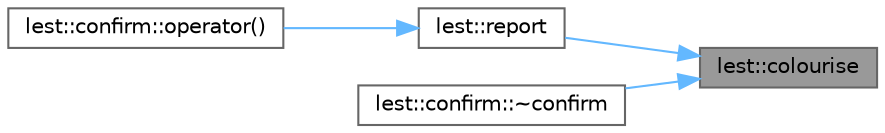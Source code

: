 digraph "lest::colourise"
{
 // LATEX_PDF_SIZE
  bgcolor="transparent";
  edge [fontname=Helvetica,fontsize=10,labelfontname=Helvetica,labelfontsize=10];
  node [fontname=Helvetica,fontsize=10,shape=box,height=0.2,width=0.4];
  rankdir="RL";
  Node1 [id="Node000001",label="lest::colourise",height=0.2,width=0.4,color="gray40", fillcolor="grey60", style="filled", fontcolor="black",tooltip=" "];
  Node1 -> Node2 [id="edge1_Node000001_Node000002",dir="back",color="steelblue1",style="solid",tooltip=" "];
  Node2 [id="Node000002",label="lest::report",height=0.2,width=0.4,color="grey40", fillcolor="white", style="filled",URL="$namespacelest.html#acd1d811cf4ab4bebd681f007789ca0d7",tooltip=" "];
  Node2 -> Node3 [id="edge2_Node000002_Node000003",dir="back",color="steelblue1",style="solid",tooltip=" "];
  Node3 [id="Node000003",label="lest::confirm::operator()",height=0.2,width=0.4,color="grey40", fillcolor="white", style="filled",URL="$structlest_1_1confirm.html#ae5f05d63575f3365cc283c26b4f0e8c6",tooltip=" "];
  Node1 -> Node4 [id="edge3_Node000001_Node000004",dir="back",color="steelblue1",style="solid",tooltip=" "];
  Node4 [id="Node000004",label="lest::confirm::~confirm",height=0.2,width=0.4,color="grey40", fillcolor="white", style="filled",URL="$structlest_1_1confirm.html#acc7974db4fae9f1b4a4377ae2262c214",tooltip=" "];
}
